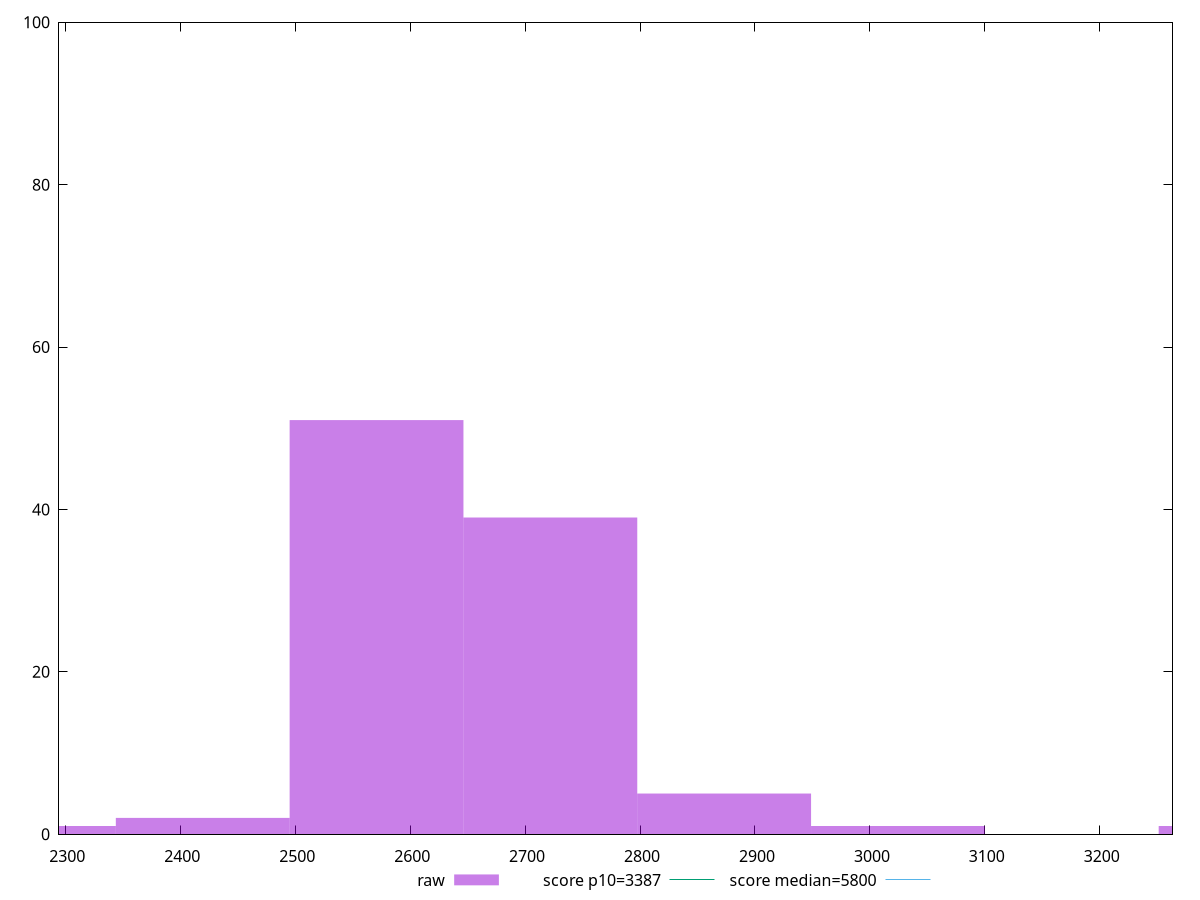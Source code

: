 reset

$raw <<EOF
2570.738535791779 51
2721.9584496618836 39
2873.1783635319885 5
2419.5186219216744 2
3326.838105142302 1
2268.2987080515695 1
3024.398277402093 1
EOF

set key outside below
set boxwidth 151.21991387010465
set xrange [2294.4706096358664:3263.244034238819]
set yrange [0:100]
set trange [0:100]
set style fill transparent solid 0.5 noborder

set parametric
set terminal svg size 640, 490 enhanced background rgb 'white'
set output "report_00011_2021-02-09T10:53:21.242Z/speed-index/samples/pages+cached+noadtech/raw/histogram.svg"

plot $raw title "raw" with boxes, \
     3387,t title "score p10=3387", \
     5800,t title "score median=5800"

reset
